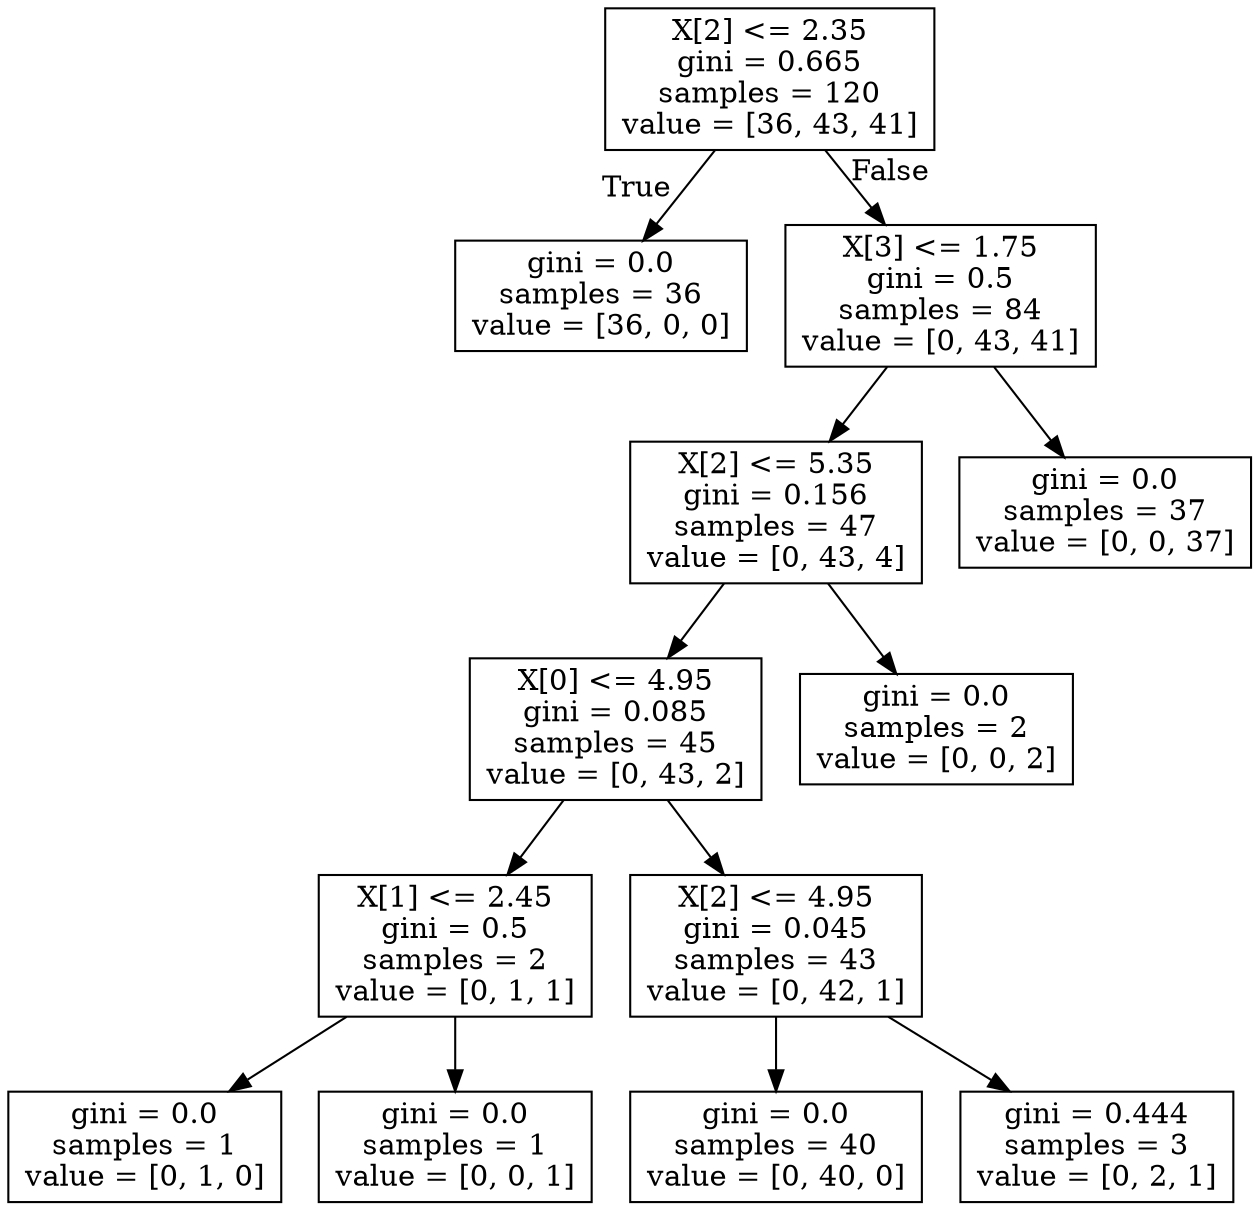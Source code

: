 digraph Tree {
node [shape=box] ;
0 [label="X[2] <= 2.35\ngini = 0.665\nsamples = 120\nvalue = [36, 43, 41]"] ;
1 [label="gini = 0.0\nsamples = 36\nvalue = [36, 0, 0]"] ;
0 -> 1 [labeldistance=2.5, labelangle=45, headlabel="True"] ;
2 [label="X[3] <= 1.75\ngini = 0.5\nsamples = 84\nvalue = [0, 43, 41]"] ;
0 -> 2 [labeldistance=2.5, labelangle=-45, headlabel="False"] ;
3 [label="X[2] <= 5.35\ngini = 0.156\nsamples = 47\nvalue = [0, 43, 4]"] ;
2 -> 3 ;
4 [label="X[0] <= 4.95\ngini = 0.085\nsamples = 45\nvalue = [0, 43, 2]"] ;
3 -> 4 ;
5 [label="X[1] <= 2.45\ngini = 0.5\nsamples = 2\nvalue = [0, 1, 1]"] ;
4 -> 5 ;
6 [label="gini = 0.0\nsamples = 1\nvalue = [0, 1, 0]"] ;
5 -> 6 ;
7 [label="gini = 0.0\nsamples = 1\nvalue = [0, 0, 1]"] ;
5 -> 7 ;
8 [label="X[2] <= 4.95\ngini = 0.045\nsamples = 43\nvalue = [0, 42, 1]"] ;
4 -> 8 ;
9 [label="gini = 0.0\nsamples = 40\nvalue = [0, 40, 0]"] ;
8 -> 9 ;
10 [label="gini = 0.444\nsamples = 3\nvalue = [0, 2, 1]"] ;
8 -> 10 ;
11 [label="gini = 0.0\nsamples = 2\nvalue = [0, 0, 2]"] ;
3 -> 11 ;
12 [label="gini = 0.0\nsamples = 37\nvalue = [0, 0, 37]"] ;
2 -> 12 ;
}